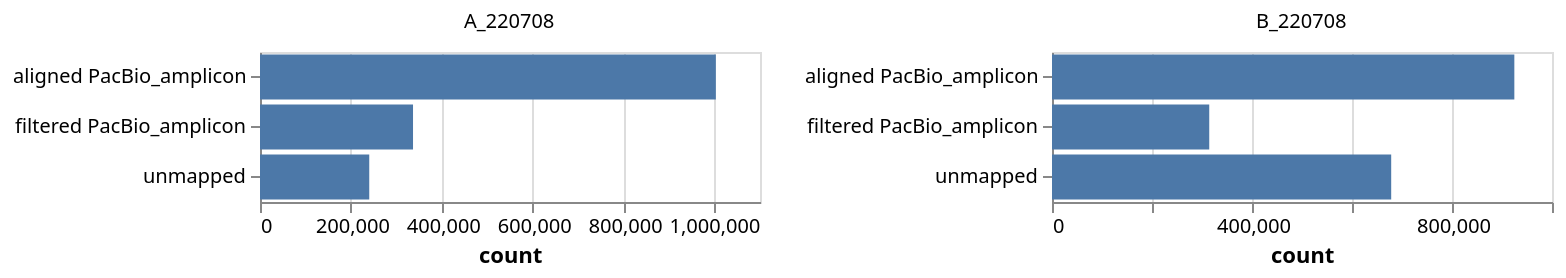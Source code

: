 {
  "config": {
    "view": {
      "continuousWidth": 300,
      "continuousHeight": 300
    }
  },
  "data": {
    "name": "data-4d9a416548cea1094b8e6f4d18718020"
  },
  "mark": "bar",
  "encoding": {
    "facet": {
      "columns": 2,
      "field": "pacbioRun",
      "title": null,
      "type": "nominal"
    },
    "tooltip": [
      {
        "field": "category",
        "type": "nominal"
      },
      {
        "field": "count",
        "type": "quantitative"
      },
      {
        "field": "pacbioRun",
        "type": "nominal"
      },
      {
        "field": "library",
        "type": "nominal"
      }
    ],
    "x": {
      "field": "count",
      "type": "quantitative"
    },
    "y": {
      "axis": {
        "title": null
      },
      "field": "category",
      "type": "nominal"
    }
  },
  "height": 75,
  "resolve": {
    "scale": {
      "x": "independent",
      "y": "independent"
    }
  },
  "width": 250,
  "$schema": "https://vega.github.io/schema/vega-lite/v5.json",
  "datasets": {
    "data-4d9a416548cea1094b8e6f4d18718020": [
      {
        "category": "aligned PacBio_amplicon",
        "count": 1002852,
        "pacbioRun": "A_220708",
        "library": "A"
      },
      {
        "category": "filtered PacBio_amplicon",
        "count": 336647,
        "pacbioRun": "A_220708",
        "library": "A"
      },
      {
        "category": "unmapped",
        "count": 240348,
        "pacbioRun": "A_220708",
        "library": "A"
      },
      {
        "category": "aligned PacBio_amplicon",
        "count": 924683,
        "pacbioRun": "B_220708",
        "library": "B"
      },
      {
        "category": "filtered PacBio_amplicon",
        "count": 314493,
        "pacbioRun": "B_220708",
        "library": "B"
      },
      {
        "category": "unmapped",
        "count": 678394,
        "pacbioRun": "B_220708",
        "library": "B"
      }
    ]
  }
}